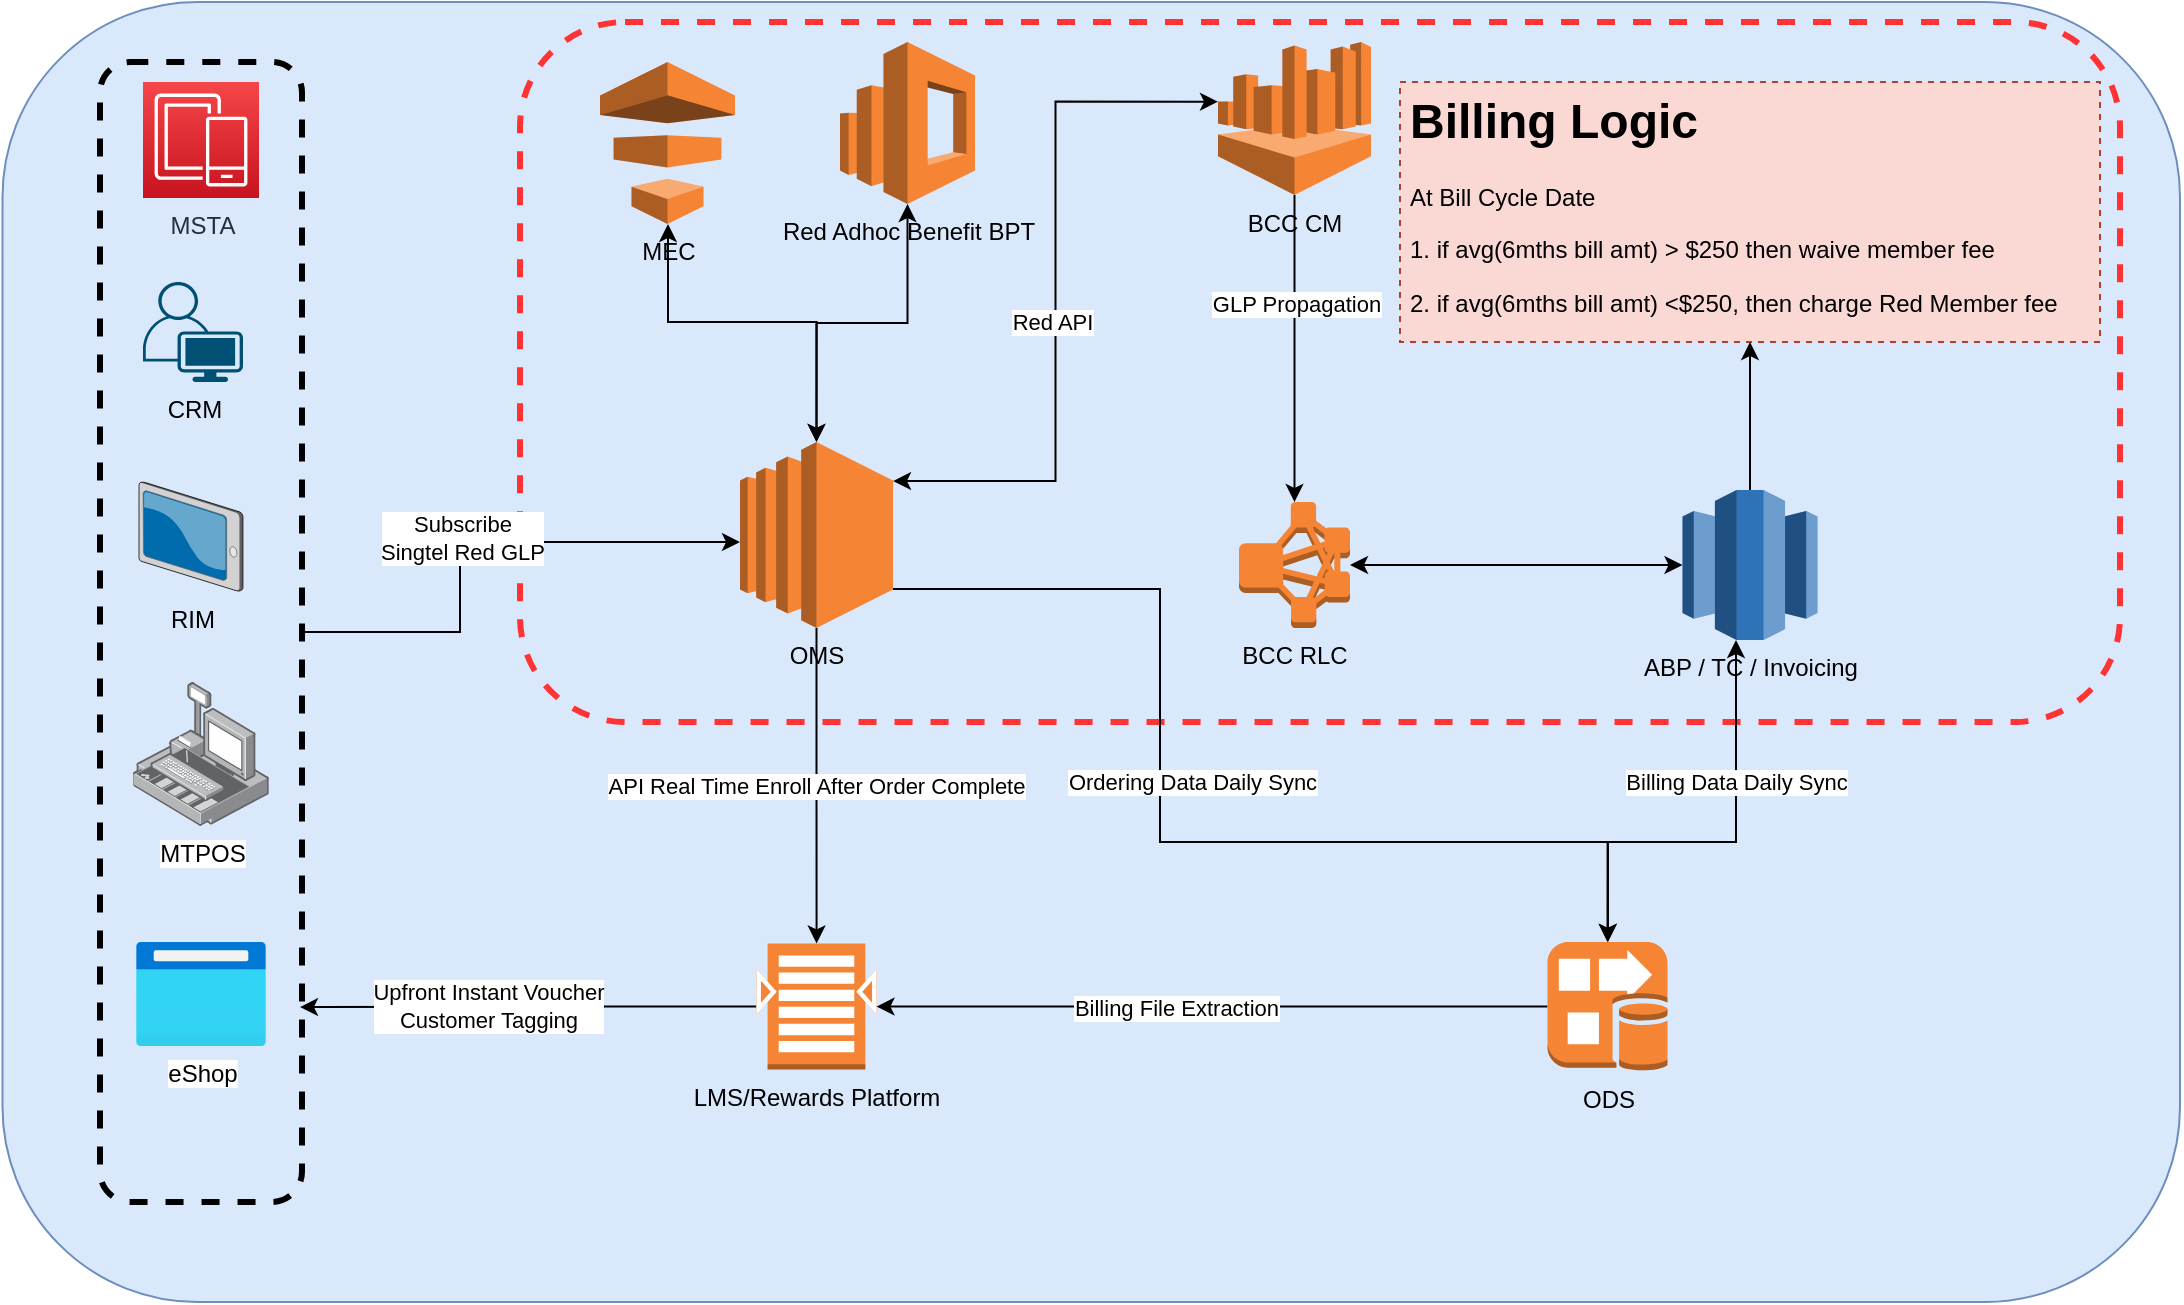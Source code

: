 <mxfile version="14.7.6" type="github">
  <diagram name="Page-1" id="e7e014a7-5840-1c2e-5031-d8a46d1fe8dd">
    <mxGraphModel dx="1344" dy="802" grid="1" gridSize="10" guides="1" tooltips="1" connect="1" arrows="1" fold="1" page="1" pageScale="1" pageWidth="1169" pageHeight="826" background="none" math="0" shadow="0">
      <root>
        <mxCell id="0" />
        <mxCell id="1" parent="0" />
        <mxCell id="jjocSROBNCPPTaDp25RM-99" value="" style="group" vertex="1" connectable="0" parent="1">
          <mxGeometry x="1.25" y="40" width="1088.75" height="650" as="geometry" />
        </mxCell>
        <mxCell id="jjocSROBNCPPTaDp25RM-41" value="" style="rounded=1;whiteSpace=wrap;html=1;fillColor=#dae8fc;strokeColor=#6c8ebf;" vertex="1" parent="jjocSROBNCPPTaDp25RM-99">
          <mxGeometry width="1088.75" height="650" as="geometry" />
        </mxCell>
        <mxCell id="jjocSROBNCPPTaDp25RM-85" value="" style="rounded=1;whiteSpace=wrap;html=1;dashed=1;strokeWidth=3;fillColor=none;strokeColor=#FF3333;" vertex="1" parent="jjocSROBNCPPTaDp25RM-99">
          <mxGeometry x="258.75" y="10" width="800" height="350" as="geometry" />
        </mxCell>
        <mxCell id="jjocSROBNCPPTaDp25RM-49" value="" style="group" vertex="1" connectable="0" parent="jjocSROBNCPPTaDp25RM-99">
          <mxGeometry x="48.75" y="30" width="101" height="570" as="geometry" />
        </mxCell>
        <mxCell id="jjocSROBNCPPTaDp25RM-48" value="" style="rounded=1;whiteSpace=wrap;html=1;fillColor=none;dashed=1;strokeWidth=3;" vertex="1" parent="jjocSROBNCPPTaDp25RM-49">
          <mxGeometry width="101" height="570" as="geometry" />
        </mxCell>
        <mxCell id="jjocSROBNCPPTaDp25RM-42" value="MSTA" style="points=[[0,0,0],[0.25,0,0],[0.5,0,0],[0.75,0,0],[1,0,0],[0,1,0],[0.25,1,0],[0.5,1,0],[0.75,1,0],[1,1,0],[0,0.25,0],[0,0.5,0],[0,0.75,0],[1,0.25,0],[1,0.5,0],[1,0.75,0]];outlineConnect=0;fontColor=#232F3E;gradientColor=#F54749;gradientDirection=north;fillColor=#C7131F;strokeColor=#ffffff;dashed=0;verticalLabelPosition=bottom;verticalAlign=top;align=center;html=1;fontSize=12;fontStyle=0;aspect=fixed;shape=mxgraph.aws4.resourceIcon;resIcon=mxgraph.aws4.mobile;" vertex="1" parent="jjocSROBNCPPTaDp25RM-49">
          <mxGeometry x="21.5" y="10" width="58" height="58" as="geometry" />
        </mxCell>
        <mxCell id="jjocSROBNCPPTaDp25RM-46" value="CRM" style="points=[[0.35,0,0],[0.98,0.51,0],[1,0.71,0],[0.67,1,0],[0,0.795,0],[0,0.65,0]];verticalLabelPosition=bottom;html=1;verticalAlign=top;aspect=fixed;align=center;pointerEvents=1;shape=mxgraph.cisco19.user;fillColor=#005073;strokeColor=none;" vertex="1" parent="jjocSROBNCPPTaDp25RM-49">
          <mxGeometry x="21.5" y="110" width="50" height="50" as="geometry" />
        </mxCell>
        <mxCell id="jjocSROBNCPPTaDp25RM-47" value="RIM" style="verticalLabelPosition=bottom;aspect=fixed;html=1;verticalAlign=top;strokeColor=none;align=center;outlineConnect=0;shape=mxgraph.citrix.tablet_2;" vertex="1" parent="jjocSROBNCPPTaDp25RM-49">
          <mxGeometry x="19.5" y="210" width="52" height="54.54" as="geometry" />
        </mxCell>
        <mxCell id="jjocSROBNCPPTaDp25RM-58" value="MTPOS" style="points=[];aspect=fixed;html=1;align=center;shadow=0;dashed=0;image;image=img/lib/allied_telesis/security/POS.svg;strokeWidth=3;" vertex="1" parent="jjocSROBNCPPTaDp25RM-49">
          <mxGeometry x="16.6" y="310" width="67.8" height="72" as="geometry" />
        </mxCell>
        <mxCell id="jjocSROBNCPPTaDp25RM-66" value="eShop" style="aspect=fixed;html=1;points=[];align=center;image;fontSize=12;image=img/lib/azure2/general/Browser.svg;dashed=1;strokeWidth=3;" vertex="1" parent="jjocSROBNCPPTaDp25RM-49">
          <mxGeometry x="18.0" y="440" width="65" height="52" as="geometry" />
        </mxCell>
        <mxCell id="jjocSROBNCPPTaDp25RM-50" value="OMS" style="outlineConnect=0;dashed=0;verticalLabelPosition=bottom;verticalAlign=top;align=center;html=1;shape=mxgraph.aws3.ec2;fillColor=#F58534;gradientColor=none;strokeWidth=3;" vertex="1" parent="jjocSROBNCPPTaDp25RM-99">
          <mxGeometry x="368.75" y="220" width="76.5" height="93" as="geometry" />
        </mxCell>
        <mxCell id="jjocSROBNCPPTaDp25RM-52" value="MEC" style="outlineConnect=0;dashed=0;verticalLabelPosition=bottom;verticalAlign=top;align=center;html=1;shape=mxgraph.aws3.data_pipeline;fillColor=#F58534;gradientColor=none;strokeWidth=3;" vertex="1" parent="jjocSROBNCPPTaDp25RM-99">
          <mxGeometry x="298.75" y="30" width="67.5" height="81" as="geometry" />
        </mxCell>
        <mxCell id="jjocSROBNCPPTaDp25RM-54" style="edgeStyle=orthogonalEdgeStyle;rounded=0;orthogonalLoop=1;jettySize=auto;html=1;startArrow=classic;startFill=1;exitX=0.5;exitY=0;exitDx=0;exitDy=0;exitPerimeter=0;" edge="1" parent="jjocSROBNCPPTaDp25RM-99" source="jjocSROBNCPPTaDp25RM-50" target="jjocSROBNCPPTaDp25RM-52">
          <mxGeometry relative="1" as="geometry">
            <Array as="points">
              <mxPoint x="406.75" y="160" />
              <mxPoint x="332.75" y="160" />
            </Array>
          </mxGeometry>
        </mxCell>
        <mxCell id="jjocSROBNCPPTaDp25RM-53" style="edgeStyle=orthogonalEdgeStyle;rounded=0;orthogonalLoop=1;jettySize=auto;html=1;" edge="1" parent="jjocSROBNCPPTaDp25RM-99" source="jjocSROBNCPPTaDp25RM-48" target="jjocSROBNCPPTaDp25RM-50">
          <mxGeometry relative="1" as="geometry">
            <Array as="points">
              <mxPoint x="228.75" y="315" />
              <mxPoint x="228.75" y="270" />
            </Array>
          </mxGeometry>
        </mxCell>
        <mxCell id="jjocSROBNCPPTaDp25RM-56" value="Subscribe &lt;br&gt;Singtel Red GLP" style="edgeLabel;html=1;align=center;verticalAlign=middle;resizable=0;points=[];" vertex="1" connectable="0" parent="jjocSROBNCPPTaDp25RM-53">
          <mxGeometry x="-0.194" relative="1" as="geometry">
            <mxPoint x="1" y="-20" as="offset" />
          </mxGeometry>
        </mxCell>
        <mxCell id="jjocSROBNCPPTaDp25RM-55" value="Red Adhoc Benefit BPT" style="outlineConnect=0;dashed=0;verticalLabelPosition=bottom;verticalAlign=top;align=center;html=1;shape=mxgraph.aws3.elasticsearch_service;fillColor=#F58534;gradientColor=none;strokeWidth=3;" vertex="1" parent="jjocSROBNCPPTaDp25RM-99">
          <mxGeometry x="418.75" y="20" width="67.5" height="81" as="geometry" />
        </mxCell>
        <mxCell id="jjocSROBNCPPTaDp25RM-61" style="edgeStyle=orthogonalEdgeStyle;rounded=0;orthogonalLoop=1;jettySize=auto;html=1;startArrow=classic;startFill=1;" edge="1" parent="jjocSROBNCPPTaDp25RM-99" source="jjocSROBNCPPTaDp25RM-50" target="jjocSROBNCPPTaDp25RM-55">
          <mxGeometry relative="1" as="geometry" />
        </mxCell>
        <mxCell id="jjocSROBNCPPTaDp25RM-83" style="edgeStyle=orthogonalEdgeStyle;rounded=0;orthogonalLoop=1;jettySize=auto;html=1;entryX=0.99;entryY=0.829;entryDx=0;entryDy=0;entryPerimeter=0;startArrow=none;startFill=0;" edge="1" parent="jjocSROBNCPPTaDp25RM-99" source="jjocSROBNCPPTaDp25RM-57" target="jjocSROBNCPPTaDp25RM-48">
          <mxGeometry relative="1" as="geometry" />
        </mxCell>
        <mxCell id="jjocSROBNCPPTaDp25RM-84" value="Upfront Instant Voucher&lt;br&gt;Customer Tagging" style="edgeLabel;html=1;align=center;verticalAlign=middle;resizable=0;points=[];" vertex="1" connectable="0" parent="jjocSROBNCPPTaDp25RM-83">
          <mxGeometry x="0.179" y="-1" relative="1" as="geometry">
            <mxPoint as="offset" />
          </mxGeometry>
        </mxCell>
        <mxCell id="jjocSROBNCPPTaDp25RM-57" value="LMS/Rewards Platform" style="outlineConnect=0;dashed=0;verticalLabelPosition=bottom;verticalAlign=top;align=center;html=1;shape=mxgraph.aws3.search_documents;fillColor=#F58534;gradientColor=none;strokeWidth=3;" vertex="1" parent="jjocSROBNCPPTaDp25RM-99">
          <mxGeometry x="377" y="470.75" width="60" height="63" as="geometry" />
        </mxCell>
        <mxCell id="jjocSROBNCPPTaDp25RM-92" value="API Real Time Enroll After Order Complete" style="edgeStyle=orthogonalEdgeStyle;rounded=0;orthogonalLoop=1;jettySize=auto;html=1;startArrow=none;startFill=0;" edge="1" parent="jjocSROBNCPPTaDp25RM-99" source="jjocSROBNCPPTaDp25RM-50" target="jjocSROBNCPPTaDp25RM-57">
          <mxGeometry relative="1" as="geometry" />
        </mxCell>
        <mxCell id="jjocSROBNCPPTaDp25RM-72" style="edgeStyle=orthogonalEdgeStyle;rounded=0;orthogonalLoop=1;jettySize=auto;html=1;startArrow=none;startFill=0;" edge="1" parent="jjocSROBNCPPTaDp25RM-99" source="jjocSROBNCPPTaDp25RM-59" target="jjocSROBNCPPTaDp25RM-57">
          <mxGeometry relative="1" as="geometry" />
        </mxCell>
        <mxCell id="jjocSROBNCPPTaDp25RM-73" value="Billing File Extraction" style="edgeLabel;html=1;align=center;verticalAlign=middle;resizable=0;points=[];" vertex="1" connectable="0" parent="jjocSROBNCPPTaDp25RM-72">
          <mxGeometry x="0.111" relative="1" as="geometry">
            <mxPoint as="offset" />
          </mxGeometry>
        </mxCell>
        <mxCell id="jjocSROBNCPPTaDp25RM-59" value="ODS" style="outlineConnect=0;dashed=0;verticalLabelPosition=bottom;verticalAlign=top;align=center;html=1;shape=mxgraph.aws3.kinesis_firehose;fillColor=#F58534;gradientColor=none;strokeWidth=3;" vertex="1" parent="jjocSROBNCPPTaDp25RM-99">
          <mxGeometry x="772.5" y="470" width="60" height="64.5" as="geometry" />
        </mxCell>
        <mxCell id="jjocSROBNCPPTaDp25RM-90" style="edgeStyle=orthogonalEdgeStyle;rounded=0;orthogonalLoop=1;jettySize=auto;html=1;entryX=0.5;entryY=0;entryDx=0;entryDy=0;entryPerimeter=0;startArrow=none;startFill=0;exitX=1;exitY=0.79;exitDx=0;exitDy=0;exitPerimeter=0;" edge="1" parent="jjocSROBNCPPTaDp25RM-99" source="jjocSROBNCPPTaDp25RM-50" target="jjocSROBNCPPTaDp25RM-59">
          <mxGeometry relative="1" as="geometry">
            <Array as="points">
              <mxPoint x="578.75" y="294" />
              <mxPoint x="578.75" y="420" />
              <mxPoint x="802.75" y="420" />
            </Array>
          </mxGeometry>
        </mxCell>
        <mxCell id="jjocSROBNCPPTaDp25RM-91" value="Ordering Data Daily Sync" style="edgeLabel;html=1;align=center;verticalAlign=middle;resizable=0;points=[];" vertex="1" connectable="0" parent="jjocSROBNCPPTaDp25RM-90">
          <mxGeometry x="0.032" relative="1" as="geometry">
            <mxPoint y="-30" as="offset" />
          </mxGeometry>
        </mxCell>
        <mxCell id="jjocSROBNCPPTaDp25RM-62" value="BCC CM" style="outlineConnect=0;dashed=0;verticalLabelPosition=bottom;verticalAlign=top;align=center;html=1;shape=mxgraph.aws3.athena;fillColor=#F58534;gradientColor=none;strokeWidth=3;" vertex="1" parent="jjocSROBNCPPTaDp25RM-99">
          <mxGeometry x="607.75" y="20" width="76.5" height="76.5" as="geometry" />
        </mxCell>
        <mxCell id="jjocSROBNCPPTaDp25RM-81" style="edgeStyle=orthogonalEdgeStyle;rounded=0;orthogonalLoop=1;jettySize=auto;html=1;exitX=1;exitY=0.21;exitDx=0;exitDy=0;exitPerimeter=0;entryX=0;entryY=0.39;entryDx=0;entryDy=0;entryPerimeter=0;startArrow=classic;startFill=1;" edge="1" parent="jjocSROBNCPPTaDp25RM-99" source="jjocSROBNCPPTaDp25RM-50" target="jjocSROBNCPPTaDp25RM-62">
          <mxGeometry relative="1" as="geometry" />
        </mxCell>
        <mxCell id="jjocSROBNCPPTaDp25RM-93" value="Red API" style="edgeLabel;html=1;align=center;verticalAlign=middle;resizable=0;points=[];" vertex="1" connectable="0" parent="jjocSROBNCPPTaDp25RM-81">
          <mxGeometry x="-0.087" y="2" relative="1" as="geometry">
            <mxPoint as="offset" />
          </mxGeometry>
        </mxCell>
        <mxCell id="jjocSROBNCPPTaDp25RM-64" value="BCC RLC" style="outlineConnect=0;dashed=0;verticalLabelPosition=bottom;verticalAlign=top;align=center;html=1;shape=mxgraph.aws3.emr_cluster;fillColor=#F58534;gradientColor=none;strokeWidth=3;" vertex="1" parent="jjocSROBNCPPTaDp25RM-99">
          <mxGeometry x="618.25" y="250" width="55.5" height="63" as="geometry" />
        </mxCell>
        <mxCell id="jjocSROBNCPPTaDp25RM-88" style="edgeStyle=orthogonalEdgeStyle;rounded=0;orthogonalLoop=1;jettySize=auto;html=1;startArrow=none;startFill=0;" edge="1" parent="jjocSROBNCPPTaDp25RM-99" source="jjocSROBNCPPTaDp25RM-62" target="jjocSROBNCPPTaDp25RM-64">
          <mxGeometry relative="1" as="geometry" />
        </mxCell>
        <mxCell id="jjocSROBNCPPTaDp25RM-89" value="GLP Propagation" style="edgeLabel;html=1;align=center;verticalAlign=middle;resizable=0;points=[];" vertex="1" connectable="0" parent="jjocSROBNCPPTaDp25RM-88">
          <mxGeometry x="-0.29" relative="1" as="geometry">
            <mxPoint as="offset" />
          </mxGeometry>
        </mxCell>
        <mxCell id="jjocSROBNCPPTaDp25RM-69" style="edgeStyle=orthogonalEdgeStyle;rounded=0;orthogonalLoop=1;jettySize=auto;html=1;startArrow=classic;startFill=1;" edge="1" parent="jjocSROBNCPPTaDp25RM-99" source="jjocSROBNCPPTaDp25RM-67" target="jjocSROBNCPPTaDp25RM-59">
          <mxGeometry relative="1" as="geometry">
            <Array as="points">
              <mxPoint x="866.75" y="420" />
              <mxPoint x="802.75" y="420" />
            </Array>
          </mxGeometry>
        </mxCell>
        <mxCell id="jjocSROBNCPPTaDp25RM-86" value="Billing Data Daily Sync" style="edgeLabel;html=1;align=center;verticalAlign=middle;resizable=0;points=[];" vertex="1" connectable="0" parent="jjocSROBNCPPTaDp25RM-69">
          <mxGeometry x="0.157" y="1" relative="1" as="geometry">
            <mxPoint x="23" y="-31" as="offset" />
          </mxGeometry>
        </mxCell>
        <mxCell id="jjocSROBNCPPTaDp25RM-67" value="ABP / TC / Invoicing" style="outlineConnect=0;dashed=0;verticalLabelPosition=bottom;verticalAlign=top;align=center;html=1;shape=mxgraph.aws3.redshift;fillColor=#2E73B8;gradientColor=none;strokeWidth=3;" vertex="1" parent="jjocSROBNCPPTaDp25RM-99">
          <mxGeometry x="840" y="244" width="67.5" height="75" as="geometry" />
        </mxCell>
        <mxCell id="jjocSROBNCPPTaDp25RM-68" style="edgeStyle=orthogonalEdgeStyle;rounded=0;orthogonalLoop=1;jettySize=auto;html=1;startArrow=classic;startFill=1;" edge="1" parent="jjocSROBNCPPTaDp25RM-99" source="jjocSROBNCPPTaDp25RM-64" target="jjocSROBNCPPTaDp25RM-67">
          <mxGeometry relative="1" as="geometry" />
        </mxCell>
        <mxCell id="jjocSROBNCPPTaDp25RM-95" value="&lt;h1&gt;Billing Logic&lt;/h1&gt;&lt;p&gt;At Bill Cycle Date&lt;/p&gt;&lt;p&gt;1. if avg(6mths bill amt) &amp;gt; $250 then waive member fee&lt;/p&gt;&lt;p&gt;2. if avg(6mths bill amt) &amp;lt;$250, then charge Red Member fee&lt;/p&gt;" style="text;html=1;spacing=5;spacingTop=-20;whiteSpace=wrap;overflow=hidden;rounded=0;dashed=1;fillColor=#fad9d5;strokeColor=#ae4132;" vertex="1" parent="jjocSROBNCPPTaDp25RM-99">
          <mxGeometry x="698.75" y="40" width="350" height="130" as="geometry" />
        </mxCell>
        <mxCell id="jjocSROBNCPPTaDp25RM-98" style="edgeStyle=orthogonalEdgeStyle;rounded=0;orthogonalLoop=1;jettySize=auto;html=1;entryX=0.5;entryY=1;entryDx=0;entryDy=0;startArrow=none;startFill=0;exitX=0.5;exitY=0;exitDx=0;exitDy=0;exitPerimeter=0;" edge="1" parent="jjocSROBNCPPTaDp25RM-99" source="jjocSROBNCPPTaDp25RM-67" target="jjocSROBNCPPTaDp25RM-95">
          <mxGeometry relative="1" as="geometry" />
        </mxCell>
      </root>
    </mxGraphModel>
  </diagram>
</mxfile>
